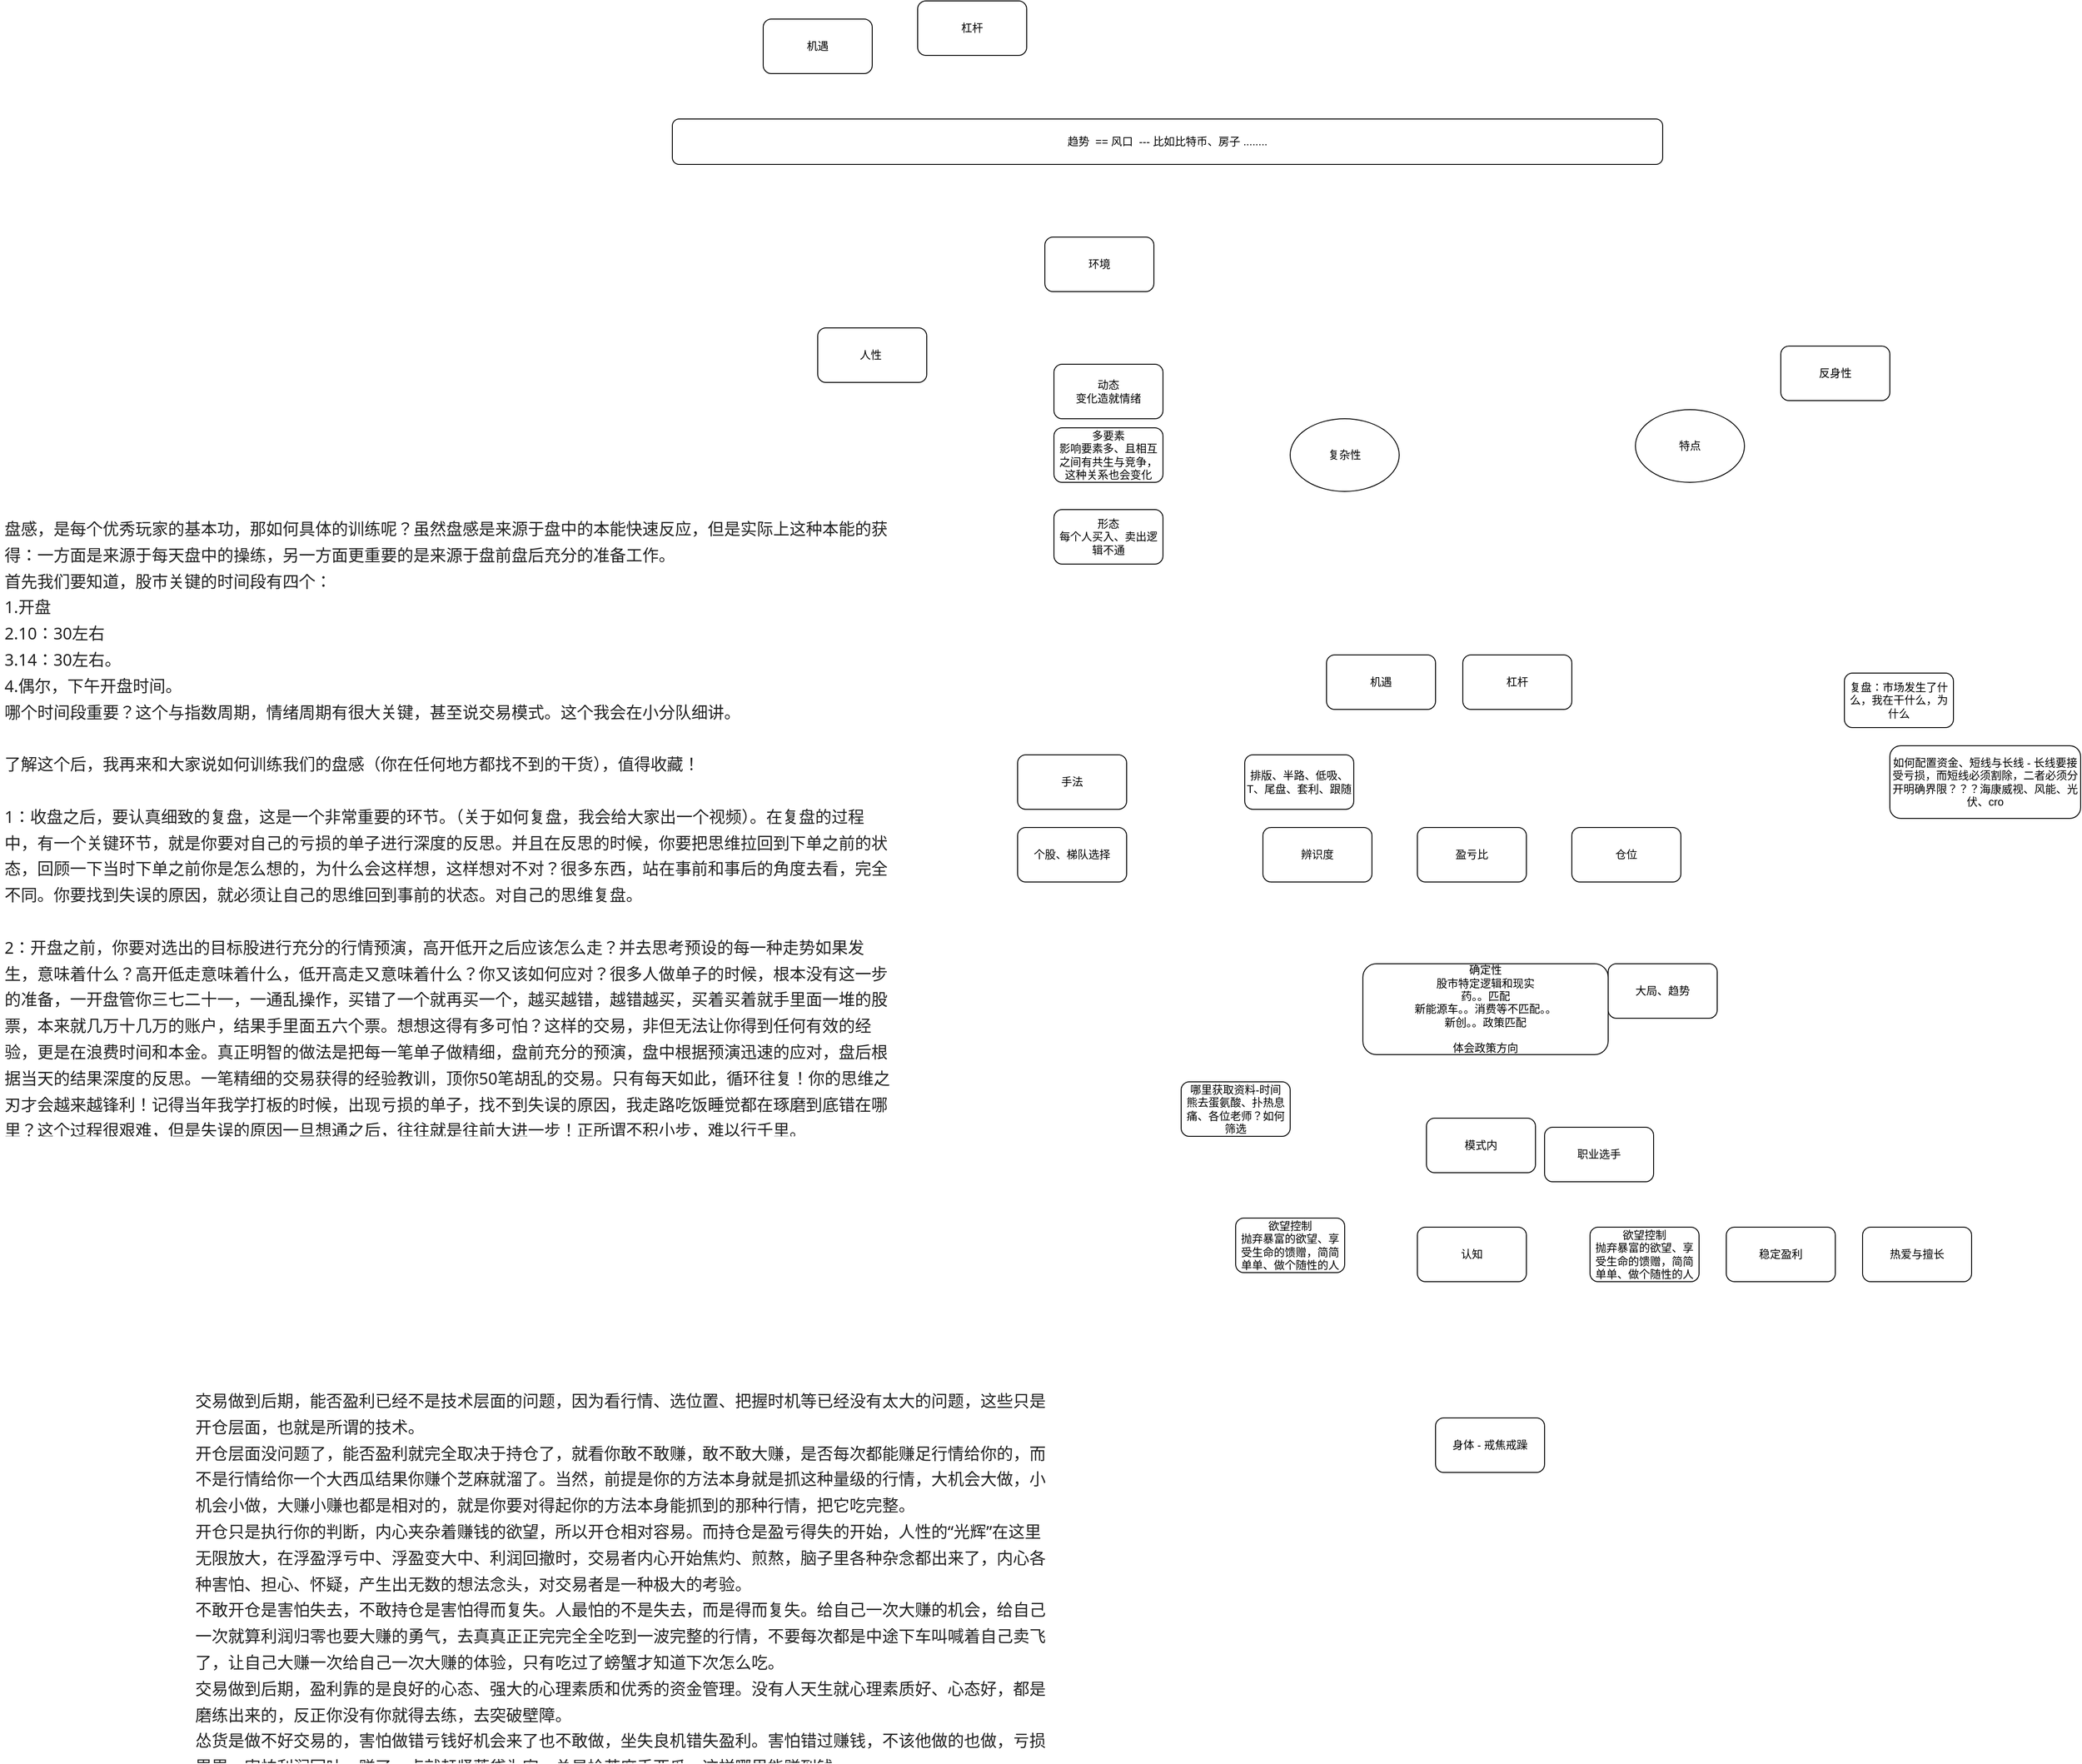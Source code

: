 <mxfile version="20.6.0" type="github">
  <diagram id="RXXUCTKQwMakJlzo57wv" name="第 1 页">
    <mxGraphModel dx="403022" dy="301455" grid="1" gridSize="10" guides="1" tooltips="1" connect="1" arrows="1" fold="1" page="1" pageScale="1" pageWidth="400000" pageHeight="300000" math="0" shadow="0">
      <root>
        <mxCell id="0" />
        <mxCell id="1" parent="0" />
        <mxCell id="KNFEzPkfdMRavhzlrTzj-1" value="复杂性" style="ellipse;whiteSpace=wrap;html=1;" vertex="1" parent="1">
          <mxGeometry x="810" y="300" width="120" height="80" as="geometry" />
        </mxCell>
        <mxCell id="KNFEzPkfdMRavhzlrTzj-2" value="人性&amp;nbsp;" style="rounded=1;whiteSpace=wrap;html=1;" vertex="1" parent="1">
          <mxGeometry x="290" y="200" width="120" height="60" as="geometry" />
        </mxCell>
        <mxCell id="KNFEzPkfdMRavhzlrTzj-3" value="多要素&lt;br&gt;影响要素多、且相互之间有共生与竞争，这种关系也会变化" style="rounded=1;whiteSpace=wrap;html=1;" vertex="1" parent="1">
          <mxGeometry x="550" y="310" width="120" height="60" as="geometry" />
        </mxCell>
        <mxCell id="KNFEzPkfdMRavhzlrTzj-4" value="形态&lt;br&gt;每个人买入、卖出逻辑不通" style="rounded=1;whiteSpace=wrap;html=1;" vertex="1" parent="1">
          <mxGeometry x="550" y="400" width="120" height="60" as="geometry" />
        </mxCell>
        <mxCell id="KNFEzPkfdMRavhzlrTzj-5" value="特点" style="ellipse;whiteSpace=wrap;html=1;" vertex="1" parent="1">
          <mxGeometry x="1190" y="290" width="120" height="80" as="geometry" />
        </mxCell>
        <mxCell id="KNFEzPkfdMRavhzlrTzj-6" value="反身性" style="rounded=1;whiteSpace=wrap;html=1;" vertex="1" parent="1">
          <mxGeometry x="1350" y="220" width="120" height="60" as="geometry" />
        </mxCell>
        <mxCell id="KNFEzPkfdMRavhzlrTzj-7" value="动态&lt;br&gt;变化造就情绪" style="rounded=1;whiteSpace=wrap;html=1;" vertex="1" parent="1">
          <mxGeometry x="550" y="240" width="120" height="60" as="geometry" />
        </mxCell>
        <mxCell id="KNFEzPkfdMRavhzlrTzj-8" value="环境" style="rounded=1;whiteSpace=wrap;html=1;" vertex="1" parent="1">
          <mxGeometry x="540" y="100" width="120" height="60" as="geometry" />
        </mxCell>
        <mxCell id="KNFEzPkfdMRavhzlrTzj-9" value="大局、趋势" style="rounded=1;whiteSpace=wrap;html=1;" vertex="1" parent="1">
          <mxGeometry x="1160" y="900" width="120" height="60" as="geometry" />
        </mxCell>
        <mxCell id="KNFEzPkfdMRavhzlrTzj-10" value="模式内" style="rounded=1;whiteSpace=wrap;html=1;" vertex="1" parent="1">
          <mxGeometry x="960" y="1070" width="120" height="60" as="geometry" />
        </mxCell>
        <mxCell id="KNFEzPkfdMRavhzlrTzj-11" value="确定性&lt;br&gt;&lt;div&gt;股市特定逻辑和现实&lt;/div&gt;&lt;div&gt;药。。匹配&lt;/div&gt;&lt;div&gt;新能源车。。消费等不匹配。。&lt;/div&gt;&lt;div&gt;新创。。政策匹配&lt;/div&gt;&lt;div&gt;&lt;br&gt;&lt;/div&gt;&lt;div&gt;体会政策方向&lt;/div&gt;" style="rounded=1;whiteSpace=wrap;html=1;" vertex="1" parent="1">
          <mxGeometry x="890" y="900" width="270" height="100" as="geometry" />
        </mxCell>
        <mxCell id="KNFEzPkfdMRavhzlrTzj-12" value="仓位" style="rounded=1;whiteSpace=wrap;html=1;" vertex="1" parent="1">
          <mxGeometry x="1120" y="750" width="120" height="60" as="geometry" />
        </mxCell>
        <mxCell id="KNFEzPkfdMRavhzlrTzj-14" value="辨识度" style="rounded=1;whiteSpace=wrap;html=1;" vertex="1" parent="1">
          <mxGeometry x="780" y="750" width="120" height="60" as="geometry" />
        </mxCell>
        <mxCell id="KNFEzPkfdMRavhzlrTzj-15" value="盈亏比" style="rounded=1;whiteSpace=wrap;html=1;" vertex="1" parent="1">
          <mxGeometry x="950" y="750" width="120" height="60" as="geometry" />
        </mxCell>
        <mxCell id="KNFEzPkfdMRavhzlrTzj-16" value="欲望控制&lt;br&gt;抛弃暴富的欲望、享受生命的馈赠，简简单单、做个随性的人" style="rounded=1;whiteSpace=wrap;html=1;" vertex="1" parent="1">
          <mxGeometry x="1140" y="1190" width="120" height="60" as="geometry" />
        </mxCell>
        <mxCell id="KNFEzPkfdMRavhzlrTzj-17" value="稳定盈利" style="rounded=1;whiteSpace=wrap;html=1;" vertex="1" parent="1">
          <mxGeometry x="1290" y="1190" width="120" height="60" as="geometry" />
        </mxCell>
        <mxCell id="KNFEzPkfdMRavhzlrTzj-19" value="&lt;h1&gt;&lt;span style=&quot;color: rgb(34, 34, 34); font-family: system-ui, -apple-system, &amp;quot;Segoe UI&amp;quot;, Rototo, Helvetica, Arial, sans-serif; font-size: 18px; font-weight: 400; background-color: rgb(255, 255, 255);&quot;&gt;盘感，是每个优秀玩家的基本功，那如何具体的训练呢？虽然盘感是来源于盘中的本能快速反应，但是实际上这种本能的获得：一方面是来源于每天盘中的操练，另一方面更重要的是来源于盘前盘后充分的准备工作。&lt;/span&gt;&lt;br style=&quot;box-sizing: border-box; color: rgb(34, 34, 34); font-family: system-ui, -apple-system, &amp;quot;Segoe UI&amp;quot;, Rototo, Helvetica, Arial, sans-serif; font-size: 18px; font-weight: 400; background-color: rgb(255, 255, 255);&quot;&gt;&lt;span style=&quot;color: rgb(34, 34, 34); font-family: system-ui, -apple-system, &amp;quot;Segoe UI&amp;quot;, Rototo, Helvetica, Arial, sans-serif; font-size: 18px; font-weight: 400; background-color: rgb(255, 255, 255);&quot;&gt;首先我们要知道，股市关键的时间段有四个：&lt;/span&gt;&lt;br style=&quot;box-sizing: border-box; color: rgb(34, 34, 34); font-family: system-ui, -apple-system, &amp;quot;Segoe UI&amp;quot;, Rototo, Helvetica, Arial, sans-serif; font-size: 18px; font-weight: 400; background-color: rgb(255, 255, 255);&quot;&gt;&lt;span style=&quot;color: rgb(34, 34, 34); font-family: system-ui, -apple-system, &amp;quot;Segoe UI&amp;quot;, Rototo, Helvetica, Arial, sans-serif; font-size: 18px; font-weight: 400; background-color: rgb(255, 255, 255);&quot;&gt;1.开盘&lt;/span&gt;&lt;br style=&quot;box-sizing: border-box; color: rgb(34, 34, 34); font-family: system-ui, -apple-system, &amp;quot;Segoe UI&amp;quot;, Rototo, Helvetica, Arial, sans-serif; font-size: 18px; font-weight: 400; background-color: rgb(255, 255, 255);&quot;&gt;&lt;span style=&quot;color: rgb(34, 34, 34); font-family: system-ui, -apple-system, &amp;quot;Segoe UI&amp;quot;, Rototo, Helvetica, Arial, sans-serif; font-size: 18px; font-weight: 400; background-color: rgb(255, 255, 255);&quot;&gt;2.10：30左右&lt;/span&gt;&lt;br style=&quot;box-sizing: border-box; color: rgb(34, 34, 34); font-family: system-ui, -apple-system, &amp;quot;Segoe UI&amp;quot;, Rototo, Helvetica, Arial, sans-serif; font-size: 18px; font-weight: 400; background-color: rgb(255, 255, 255);&quot;&gt;&lt;span style=&quot;color: rgb(34, 34, 34); font-family: system-ui, -apple-system, &amp;quot;Segoe UI&amp;quot;, Rototo, Helvetica, Arial, sans-serif; font-size: 18px; font-weight: 400; background-color: rgb(255, 255, 255);&quot;&gt;3.14：30左右。&lt;/span&gt;&lt;br style=&quot;box-sizing: border-box; color: rgb(34, 34, 34); font-family: system-ui, -apple-system, &amp;quot;Segoe UI&amp;quot;, Rototo, Helvetica, Arial, sans-serif; font-size: 18px; font-weight: 400; background-color: rgb(255, 255, 255);&quot;&gt;&lt;span style=&quot;color: rgb(34, 34, 34); font-family: system-ui, -apple-system, &amp;quot;Segoe UI&amp;quot;, Rototo, Helvetica, Arial, sans-serif; font-size: 18px; font-weight: 400; background-color: rgb(255, 255, 255);&quot;&gt;4.偶尔，下午开盘时间。&lt;/span&gt;&lt;br style=&quot;box-sizing: border-box; color: rgb(34, 34, 34); font-family: system-ui, -apple-system, &amp;quot;Segoe UI&amp;quot;, Rototo, Helvetica, Arial, sans-serif; font-size: 18px; font-weight: 400; background-color: rgb(255, 255, 255);&quot;&gt;&lt;span style=&quot;color: rgb(34, 34, 34); font-family: system-ui, -apple-system, &amp;quot;Segoe UI&amp;quot;, Rototo, Helvetica, Arial, sans-serif; font-size: 18px; font-weight: 400; background-color: rgb(255, 255, 255);&quot;&gt;哪个时间段重要？这个与指数周期，情绪周期有很大关键，甚至说交易模式。这个我会在小分队细讲。&lt;/span&gt;&lt;br style=&quot;box-sizing: border-box; color: rgb(34, 34, 34); font-family: system-ui, -apple-system, &amp;quot;Segoe UI&amp;quot;, Rototo, Helvetica, Arial, sans-serif; font-size: 18px; font-weight: 400; background-color: rgb(255, 255, 255);&quot;&gt;&lt;br style=&quot;box-sizing: border-box; color: rgb(34, 34, 34); font-family: system-ui, -apple-system, &amp;quot;Segoe UI&amp;quot;, Rototo, Helvetica, Arial, sans-serif; font-size: 18px; font-weight: 400; background-color: rgb(255, 255, 255);&quot;&gt;&lt;span style=&quot;color: rgb(34, 34, 34); font-family: system-ui, -apple-system, &amp;quot;Segoe UI&amp;quot;, Rototo, Helvetica, Arial, sans-serif; font-size: 18px; font-weight: 400; background-color: rgb(255, 255, 255);&quot;&gt;了解这个后，我再来和大家说如何训练我们的盘感（你在任何地方都找不到的干货），值得收藏！&lt;/span&gt;&lt;br style=&quot;box-sizing: border-box; color: rgb(34, 34, 34); font-family: system-ui, -apple-system, &amp;quot;Segoe UI&amp;quot;, Rototo, Helvetica, Arial, sans-serif; font-size: 18px; font-weight: 400; background-color: rgb(255, 255, 255);&quot;&gt;&lt;br style=&quot;box-sizing: border-box; color: rgb(34, 34, 34); font-family: system-ui, -apple-system, &amp;quot;Segoe UI&amp;quot;, Rototo, Helvetica, Arial, sans-serif; font-size: 18px; font-weight: 400; background-color: rgb(255, 255, 255);&quot;&gt;&lt;span style=&quot;color: rgb(34, 34, 34); font-family: system-ui, -apple-system, &amp;quot;Segoe UI&amp;quot;, Rototo, Helvetica, Arial, sans-serif; font-size: 18px; font-weight: 400; background-color: rgb(255, 255, 255);&quot;&gt; 1：收盘之后，要认真细致的复盘，这是一个非常重要的环节。（关于如何复盘，我会给大家出一个视频）。在复盘的过程中，有一个关键环节，就是你要对自己的亏损的单子进行深度的反思。并且在反思的时候，你要把思维拉回到下单之前的状态，回顾一下当时下单之前你是怎么想的，为什么会这样想，这样想对不对？很多东西，站在事前和事后的角度去看，完全不同。你要找到失误的原因，就必须让自己的思维回到事前的状态。对自己的思维复盘。&lt;/span&gt;&lt;br style=&quot;box-sizing: border-box; color: rgb(34, 34, 34); font-family: system-ui, -apple-system, &amp;quot;Segoe UI&amp;quot;, Rototo, Helvetica, Arial, sans-serif; font-size: 18px; font-weight: 400; background-color: rgb(255, 255, 255);&quot;&gt;&lt;br style=&quot;box-sizing: border-box; color: rgb(34, 34, 34); font-family: system-ui, -apple-system, &amp;quot;Segoe UI&amp;quot;, Rototo, Helvetica, Arial, sans-serif; font-size: 18px; font-weight: 400; background-color: rgb(255, 255, 255);&quot;&gt;&lt;span style=&quot;color: rgb(34, 34, 34); font-family: system-ui, -apple-system, &amp;quot;Segoe UI&amp;quot;, Rototo, Helvetica, Arial, sans-serif; font-size: 18px; font-weight: 400; background-color: rgb(255, 255, 255);&quot;&gt;2：开盘之前，你要对选出的目标股进行充分的行情预演，高开低开之后应该怎么走？并去思考预设的每一种走势如果发生，意味着什么？高开低走意味着什么，低开高走又意味着什么？你又该如何应对？很多人做单子的时候，根本没有这一步的准备，一开盘管你三七二十一，一通乱操作，买错了一个就再买一个，越买越错，越错越买，买着买着就手里面一堆的股票，本来就几万十几万的账户，结果手里面五六个票。想想这得有多可怕？这样的交易，非但无法让你得到任何有效的经验，更是在浪费时间和本金。真正明智的做法是把每一笔单子做精细，盘前充分的预演，盘中根据预演迅速的应对，盘后根据当天的结果深度的反思。一笔精细的交易获得的经验教训，顶你50笔胡乱的交易。只有每天如此，循环往复！你的思维之刃才会越来越锋利！记得当年我学打板的时候，出现亏损的单子，找不到失误的原因，我走路吃饭睡觉都在琢磨到底错在哪里？这个过程很艰难，但是失误的原因一旦想通之后，往往就是往前大进一步！正所谓不积小步，难以行千里。&lt;/span&gt;&lt;br style=&quot;box-sizing: border-box; color: rgb(34, 34, 34); font-family: system-ui, -apple-system, &amp;quot;Segoe UI&amp;quot;, Rototo, Helvetica, Arial, sans-serif; font-size: 18px; font-weight: 400; background-color: rgb(255, 255, 255);&quot;&gt;&lt;br style=&quot;box-sizing: border-box; color: rgb(34, 34, 34); font-family: system-ui, -apple-system, &amp;quot;Segoe UI&amp;quot;, Rototo, Helvetica, Arial, sans-serif; font-size: 18px; font-weight: 400; background-color: rgb(255, 255, 255);&quot;&gt;&lt;span style=&quot;color: rgb(34, 34, 34); font-family: system-ui, -apple-system, &amp;quot;Segoe UI&amp;quot;, Rototo, Helvetica, Arial, sans-serif; font-size: 18px; font-weight: 400; background-color: rgb(255, 255, 255);&quot;&gt;3：再来说盘中的应对，如果盘中的走势，正好是你盘前预演的走势，那么果断出击，不要怕出错，就是要敢于犯错。错了再进入盘后反思的流程，找到错的原因。如果盘中的变化，是你之前根本就没有想到的呢？如果是你还没有买进，那么就先看懂这种变化，如果看不懂，就不要动，不要急于进场，局势你都没看懂就杀进去？行情在涨，但是你没看懂，就说明这个上涨和你没关系，这钱不是你该赚的。只做自己能看懂的交易，这是一个基本的原则！如果你头一天已经买了，今天你手里个股的盘面变化，完全超出你的预期，无论这种变化对你是有利还是不利，除非你能迅速的明白这种变化的原因，不然你就要做好随时离场的准备，迅速的做好应对的计划。只有可控的交易才是正确的交易，一切不可控的变化发生的时候，你要做的就是先跳出来想明白，想明白了再进场。&lt;/span&gt;&lt;br&gt;&lt;/h1&gt;" style="text;html=1;strokeColor=none;fillColor=none;spacing=5;spacingTop=-20;whiteSpace=wrap;overflow=hidden;rounded=0;" vertex="1" parent="1">
          <mxGeometry x="-610" y="400" width="990" height="690" as="geometry" />
        </mxCell>
        <mxCell id="KNFEzPkfdMRavhzlrTzj-20" value="&lt;h1&gt;&lt;span style=&quot;color: rgb(34, 34, 34); font-family: system-ui, -apple-system, &amp;quot;Segoe UI&amp;quot;, Rototo, Helvetica, Arial, sans-serif; font-size: 18px; font-weight: 400; background-color: rgb(255, 255, 255);&quot;&gt;交易做到后期，能否盈利已经不是技术层面的问题，因为看行情、选位置、把握时机等已经没有太大的问题，这些只是开仓层面，也就是所谓的技术。&lt;/span&gt;&lt;br style=&quot;box-sizing: border-box; color: rgb(34, 34, 34); font-family: system-ui, -apple-system, &amp;quot;Segoe UI&amp;quot;, Rototo, Helvetica, Arial, sans-serif; font-size: 18px; font-weight: 400; background-color: rgb(255, 255, 255);&quot;&gt;&lt;span style=&quot;color: rgb(34, 34, 34); font-family: system-ui, -apple-system, &amp;quot;Segoe UI&amp;quot;, Rototo, Helvetica, Arial, sans-serif; font-size: 18px; font-weight: 400; background-color: rgb(255, 255, 255);&quot;&gt;开仓层面没问题了，能否盈利就完全取决于持仓了，就看你敢不敢赚，敢不敢大赚，是否每次都能赚足行情给你的，而不是行情给你一个大西瓜结果你赚个芝麻就溜了。当然，前提是你的方法本身就是抓这种量级的行情，大机会大做，小机会小做，大赚小赚也都是相对的，就是你要对得起你的方法本身能抓到的那种行情，把它吃完整。&lt;/span&gt;&lt;br style=&quot;box-sizing: border-box; color: rgb(34, 34, 34); font-family: system-ui, -apple-system, &amp;quot;Segoe UI&amp;quot;, Rototo, Helvetica, Arial, sans-serif; font-size: 18px; font-weight: 400; background-color: rgb(255, 255, 255);&quot;&gt;&lt;span style=&quot;color: rgb(34, 34, 34); font-family: system-ui, -apple-system, &amp;quot;Segoe UI&amp;quot;, Rototo, Helvetica, Arial, sans-serif; font-size: 18px; font-weight: 400; background-color: rgb(255, 255, 255);&quot;&gt;开仓只是执行你的判断，内心夹杂着赚钱的欲望，所以开仓相对容易。而持仓是盈亏得失的开始，人性的“光辉”在这里无限放大，在浮盈浮亏中、浮盈变大中、利润回撤时，交易者内心开始焦灼、煎熬，脑子里各种杂念都出来了，内心各种害怕、担心、怀疑，产生出无数的想法念头，对交易者是一种极大的考验。&lt;/span&gt;&lt;br style=&quot;box-sizing: border-box; color: rgb(34, 34, 34); font-family: system-ui, -apple-system, &amp;quot;Segoe UI&amp;quot;, Rototo, Helvetica, Arial, sans-serif; font-size: 18px; font-weight: 400; background-color: rgb(255, 255, 255);&quot;&gt;&lt;span style=&quot;color: rgb(34, 34, 34); font-family: system-ui, -apple-system, &amp;quot;Segoe UI&amp;quot;, Rototo, Helvetica, Arial, sans-serif; font-size: 18px; font-weight: 400; background-color: rgb(255, 255, 255);&quot;&gt;不敢开仓是害怕失去，不敢持仓是害怕得而复失。人最怕的不是失去，而是得而复失。给自己一次大赚的机会，给自己一次就算利润归零也要大赚的勇气，去真真正正完完全全吃到一波完整的行情，不要每次都是中途下车叫喊着自己卖飞了，让自己大赚一次给自己一次大赚的体验，只有吃过了螃蟹才知道下次怎么吃。&lt;/span&gt;&lt;br style=&quot;box-sizing: border-box; color: rgb(34, 34, 34); font-family: system-ui, -apple-system, &amp;quot;Segoe UI&amp;quot;, Rototo, Helvetica, Arial, sans-serif; font-size: 18px; font-weight: 400; background-color: rgb(255, 255, 255);&quot;&gt;&lt;span style=&quot;color: rgb(34, 34, 34); font-family: system-ui, -apple-system, &amp;quot;Segoe UI&amp;quot;, Rototo, Helvetica, Arial, sans-serif; font-size: 18px; font-weight: 400; background-color: rgb(255, 255, 255);&quot;&gt;交易做到后期，盈利靠的是良好的心态、强大的心理素质和优秀的资金管理。没有人天生就心理素质好、心态好，都是磨练出来的，反正你没有你就得去练，去突破壁障。&lt;/span&gt;&lt;br style=&quot;box-sizing: border-box; color: rgb(34, 34, 34); font-family: system-ui, -apple-system, &amp;quot;Segoe UI&amp;quot;, Rototo, Helvetica, Arial, sans-serif; font-size: 18px; font-weight: 400; background-color: rgb(255, 255, 255);&quot;&gt;&lt;span style=&quot;color: rgb(34, 34, 34); font-family: system-ui, -apple-system, &amp;quot;Segoe UI&amp;quot;, Rototo, Helvetica, Arial, sans-serif; font-size: 18px; font-weight: 400; background-color: rgb(255, 255, 255);&quot;&gt;怂货是做不好交易的，害怕做错亏钱好机会来了也不敢做，坐失良机错失盈利。害怕错过赚钱，不该他做的也做，亏损累累。害怕利润回吐，赚了一点就赶紧落袋为安，总是捡芝麻丢西瓜。这样哪里能赚到钱。&lt;/span&gt;&lt;br style=&quot;box-sizing: border-box; color: rgb(34, 34, 34); font-family: system-ui, -apple-system, &amp;quot;Segoe UI&amp;quot;, Rototo, Helvetica, Arial, sans-serif; font-size: 18px; font-weight: 400; background-color: rgb(255, 255, 255);&quot;&gt;&lt;span style=&quot;color: rgb(34, 34, 34); font-family: system-ui, -apple-system, &amp;quot;Segoe UI&amp;quot;, Rototo, Helvetica, Arial, sans-serif; font-size: 18px; font-weight: 400; background-color: rgb(255, 255, 255);&quot;&gt;要做一个洒脱的勇者，勇不是鲁莽。&lt;/span&gt;&lt;br style=&quot;box-sizing: border-box; color: rgb(34, 34, 34); font-family: system-ui, -apple-system, &amp;quot;Segoe UI&amp;quot;, Rototo, Helvetica, Arial, sans-serif; font-size: 18px; font-weight: 400; background-color: rgb(255, 255, 255);&quot;&gt;&lt;span style=&quot;color: rgb(34, 34, 34); font-family: system-ui, -apple-system, &amp;quot;Segoe UI&amp;quot;, Rototo, Helvetica, Arial, sans-serif; font-size: 18px; font-weight: 400; background-color: rgb(255, 255, 255);&quot;&gt;该做的敢于去做（这是勇），亏了就亏了吧没什么（这是洒脱）。&lt;/span&gt;&lt;br style=&quot;box-sizing: border-box; color: rgb(34, 34, 34); font-family: system-ui, -apple-system, &amp;quot;Segoe UI&amp;quot;, Rototo, Helvetica, Arial, sans-serif; font-size: 18px; font-weight: 400; background-color: rgb(255, 255, 255);&quot;&gt;&lt;span style=&quot;color: rgb(34, 34, 34); font-family: system-ui, -apple-system, &amp;quot;Segoe UI&amp;quot;, Rototo, Helvetica, Arial, sans-serif; font-size: 18px; font-weight: 400; background-color: rgb(255, 255, 255);&quot;&gt;不该做的敢于错过（这是勇），不该自己赚的错过就错过吧（这是洒脱）。&lt;/span&gt;&lt;br style=&quot;box-sizing: border-box; color: rgb(34, 34, 34); font-family: system-ui, -apple-system, &amp;quot;Segoe UI&amp;quot;, Rototo, Helvetica, Arial, sans-serif; font-size: 18px; font-weight: 400; background-color: rgb(255, 255, 255);&quot;&gt;&lt;span style=&quot;color: rgb(34, 34, 34); font-family: system-ui, -apple-system, &amp;quot;Segoe UI&amp;quot;, Rototo, Helvetica, Arial, sans-serif; font-size: 18px; font-weight: 400; background-color: rgb(255, 255, 255);&quot;&gt;敢于舍小利去博大利（这是勇），利润回吐了就回吐了吧（这是洒脱）。&lt;/span&gt;&lt;br style=&quot;box-sizing: border-box; color: rgb(34, 34, 34); font-family: system-ui, -apple-system, &amp;quot;Segoe UI&amp;quot;, Rototo, Helvetica, Arial, sans-serif; font-size: 18px; font-weight: 400; background-color: rgb(255, 255, 255);&quot;&gt;&lt;span style=&quot;color: rgb(34, 34, 34); font-family: system-ui, -apple-system, &amp;quot;Segoe UI&amp;quot;, Rototo, Helvetica, Arial, sans-serif; font-size: 18px; font-weight: 400; background-color: rgb(255, 255, 255);&quot;&gt;我接触到的能够盈利的期友，大多这种洒脱的性格，也发现他们做起交易来没一个怂的，机会来了都是大胆的干，做对了都敢大胆的赚。&lt;/span&gt;&lt;br style=&quot;box-sizing: border-box; color: rgb(34, 34, 34); font-family: system-ui, -apple-system, &amp;quot;Segoe UI&amp;quot;, Rototo, Helvetica, Arial, sans-serif; font-size: 18px; font-weight: 400; background-color: rgb(255, 255, 255);&quot;&gt;&lt;span style=&quot;color: rgb(34, 34, 34); font-family: system-ui, -apple-system, &amp;quot;Segoe UI&amp;quot;, Rototo, Helvetica, Arial, sans-serif; font-size: 18px; font-weight: 400; background-color: rgb(255, 255, 255);&quot;&gt;想想你为什么不能盈利？没机会的时候瞎做，遍体鳞伤，机会来了又不敢做了，做对了吧又不敢赚，那还怎么赚钱？&lt;/span&gt;&lt;br&gt;&lt;/h1&gt;" style="text;html=1;strokeColor=none;fillColor=none;spacing=5;spacingTop=-20;whiteSpace=wrap;overflow=hidden;rounded=0;" vertex="1" parent="1">
          <mxGeometry x="-400" y="1360" width="950" height="420" as="geometry" />
        </mxCell>
        <mxCell id="KNFEzPkfdMRavhzlrTzj-21" value="杠杆" style="rounded=1;whiteSpace=wrap;html=1;" vertex="1" parent="1">
          <mxGeometry x="1000" y="560" width="120" height="60" as="geometry" />
        </mxCell>
        <mxCell id="KNFEzPkfdMRavhzlrTzj-22" value="机遇" style="rounded=1;whiteSpace=wrap;html=1;" vertex="1" parent="1">
          <mxGeometry x="850" y="560" width="120" height="60" as="geometry" />
        </mxCell>
        <mxCell id="KNFEzPkfdMRavhzlrTzj-23" value="趋势&amp;nbsp; == 风口&amp;nbsp; --- 比如比特币、房子 ........" style="rounded=1;whiteSpace=wrap;html=1;" vertex="1" parent="1">
          <mxGeometry x="130" y="-30" width="1090" height="50" as="geometry" />
        </mxCell>
        <mxCell id="KNFEzPkfdMRavhzlrTzj-24" value="机遇" style="rounded=1;whiteSpace=wrap;html=1;" vertex="1" parent="1">
          <mxGeometry x="230" y="-140" width="120" height="60" as="geometry" />
        </mxCell>
        <mxCell id="KNFEzPkfdMRavhzlrTzj-25" value="杠杆" style="rounded=1;whiteSpace=wrap;html=1;" vertex="1" parent="1">
          <mxGeometry x="400" y="-160" width="120" height="60" as="geometry" />
        </mxCell>
        <mxCell id="KNFEzPkfdMRavhzlrTzj-26" value="认知" style="rounded=1;whiteSpace=wrap;html=1;" vertex="1" parent="1">
          <mxGeometry x="950" y="1190" width="120" height="60" as="geometry" />
        </mxCell>
        <mxCell id="KNFEzPkfdMRavhzlrTzj-27" value="哪里获取资料-时间&lt;br&gt;熊去蛋氨酸、扑热息痛、各位老师？如何筛选" style="rounded=1;whiteSpace=wrap;html=1;" vertex="1" parent="1">
          <mxGeometry x="690" y="1030" width="120" height="60" as="geometry" />
        </mxCell>
        <mxCell id="KNFEzPkfdMRavhzlrTzj-28" value="个股、梯队选择" style="rounded=1;whiteSpace=wrap;html=1;" vertex="1" parent="1">
          <mxGeometry x="510" y="750" width="120" height="60" as="geometry" />
        </mxCell>
        <mxCell id="KNFEzPkfdMRavhzlrTzj-29" value="手法" style="rounded=1;whiteSpace=wrap;html=1;" vertex="1" parent="1">
          <mxGeometry x="510" y="670" width="120" height="60" as="geometry" />
        </mxCell>
        <mxCell id="KNFEzPkfdMRavhzlrTzj-30" value="排版、半路、低吸、T、尾盘、套利、跟随" style="rounded=1;whiteSpace=wrap;html=1;" vertex="1" parent="1">
          <mxGeometry x="760" y="670" width="120" height="60" as="geometry" />
        </mxCell>
        <mxCell id="KNFEzPkfdMRavhzlrTzj-31" value="复盘：市场发生了什么，我在干什么，为什么" style="rounded=1;whiteSpace=wrap;html=1;" vertex="1" parent="1">
          <mxGeometry x="1420" y="580" width="120" height="60" as="geometry" />
        </mxCell>
        <mxCell id="KNFEzPkfdMRavhzlrTzj-32" value="欲望控制&lt;br&gt;抛弃暴富的欲望、享受生命的馈赠，简简单单、做个随性的人" style="rounded=1;whiteSpace=wrap;html=1;" vertex="1" parent="1">
          <mxGeometry x="750" y="1180" width="120" height="60" as="geometry" />
        </mxCell>
        <mxCell id="KNFEzPkfdMRavhzlrTzj-33" value="身体 - 戒焦戒躁" style="rounded=1;whiteSpace=wrap;html=1;" vertex="1" parent="1">
          <mxGeometry x="970" y="1400" width="120" height="60" as="geometry" />
        </mxCell>
        <mxCell id="KNFEzPkfdMRavhzlrTzj-34" value="热爱与擅长" style="rounded=1;whiteSpace=wrap;html=1;" vertex="1" parent="1">
          <mxGeometry x="1440" y="1190" width="120" height="60" as="geometry" />
        </mxCell>
        <mxCell id="KNFEzPkfdMRavhzlrTzj-35" value="职业选手" style="rounded=1;whiteSpace=wrap;html=1;" vertex="1" parent="1">
          <mxGeometry x="1090" y="1080" width="120" height="60" as="geometry" />
        </mxCell>
        <mxCell id="KNFEzPkfdMRavhzlrTzj-36" value="如何配置资金、短线与长线 - 长线要接受亏损，而短线必须割除，二者必须分开明确界限？？？海康威视、风能、光伏、cro" style="rounded=1;whiteSpace=wrap;html=1;" vertex="1" parent="1">
          <mxGeometry x="1470" y="660" width="210" height="80" as="geometry" />
        </mxCell>
      </root>
    </mxGraphModel>
  </diagram>
</mxfile>

